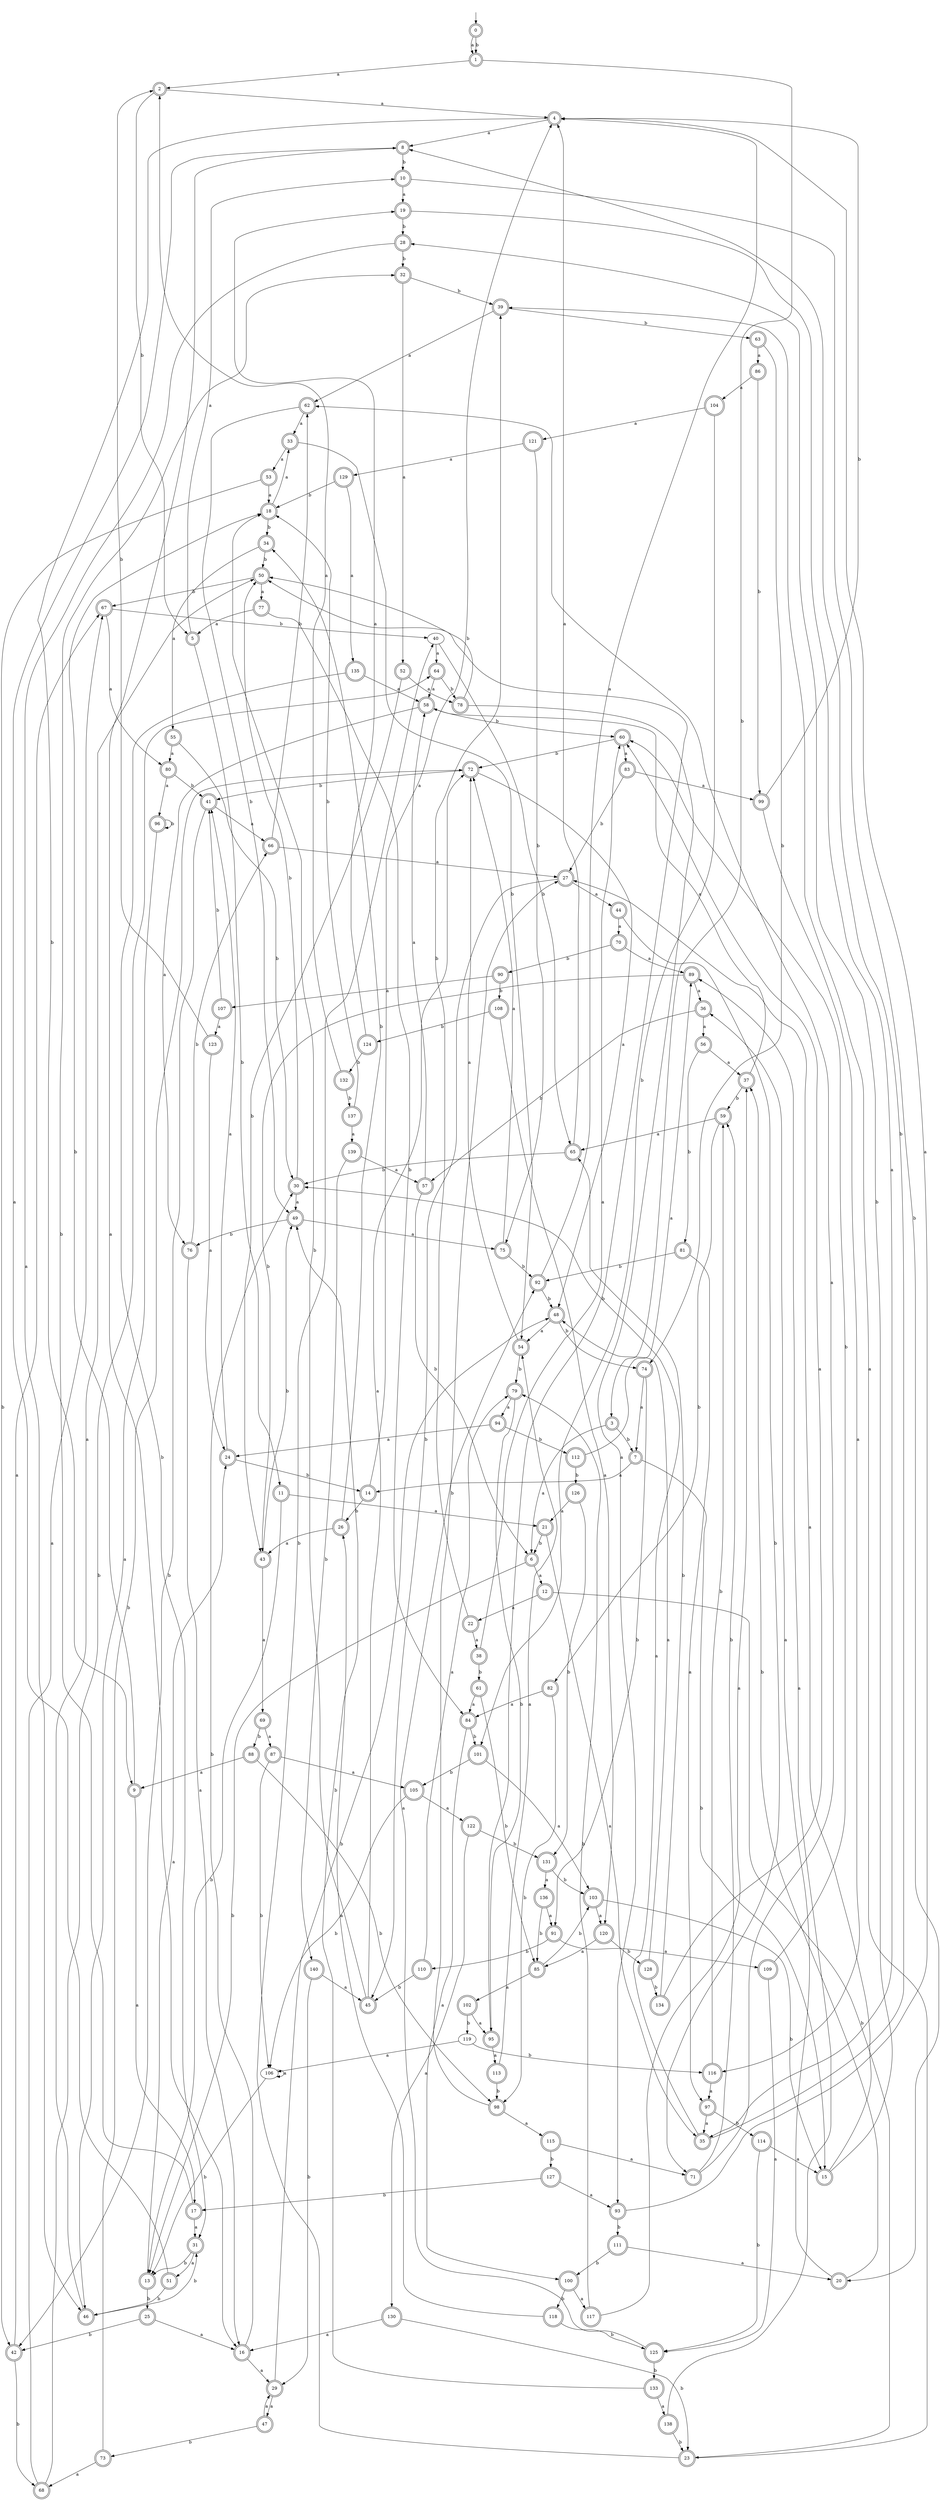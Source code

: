 digraph RandomDFA {
  __start0 [label="", shape=none];
  __start0 -> 0 [label=""];
  0 [shape=circle] [shape=doublecircle]
  0 -> 1 [label="a"]
  0 -> 1 [label="b"]
  1 [shape=doublecircle]
  1 -> 2 [label="a"]
  1 -> 3 [label="b"]
  2 [shape=doublecircle]
  2 -> 4 [label="a"]
  2 -> 5 [label="b"]
  3 [shape=doublecircle]
  3 -> 6 [label="a"]
  3 -> 7 [label="b"]
  4 [shape=doublecircle]
  4 -> 8 [label="a"]
  4 -> 9 [label="b"]
  5 [shape=doublecircle]
  5 -> 10 [label="a"]
  5 -> 11 [label="b"]
  6 [shape=doublecircle]
  6 -> 12 [label="a"]
  6 -> 13 [label="b"]
  7 [shape=doublecircle]
  7 -> 14 [label="a"]
  7 -> 15 [label="b"]
  8 [shape=doublecircle]
  8 -> 16 [label="a"]
  8 -> 10 [label="b"]
  9 [shape=doublecircle]
  9 -> 17 [label="a"]
  9 -> 18 [label="b"]
  10 [shape=doublecircle]
  10 -> 19 [label="a"]
  10 -> 20 [label="b"]
  11 [shape=doublecircle]
  11 -> 21 [label="a"]
  11 -> 13 [label="b"]
  12 [shape=doublecircle]
  12 -> 22 [label="a"]
  12 -> 23 [label="b"]
  13 [shape=doublecircle]
  13 -> 24 [label="a"]
  13 -> 25 [label="b"]
  14 [shape=doublecircle]
  14 -> 4 [label="a"]
  14 -> 26 [label="b"]
  15 [shape=doublecircle]
  15 -> 27 [label="a"]
  15 -> 28 [label="b"]
  16 [shape=doublecircle]
  16 -> 29 [label="a"]
  16 -> 30 [label="b"]
  17 [shape=doublecircle]
  17 -> 31 [label="a"]
  17 -> 32 [label="b"]
  18 [shape=doublecircle]
  18 -> 33 [label="a"]
  18 -> 34 [label="b"]
  19 [shape=doublecircle]
  19 -> 35 [label="a"]
  19 -> 28 [label="b"]
  20 [shape=doublecircle]
  20 -> 36 [label="a"]
  20 -> 37 [label="b"]
  21 [shape=doublecircle]
  21 -> 35 [label="a"]
  21 -> 6 [label="b"]
  22 [shape=doublecircle]
  22 -> 38 [label="a"]
  22 -> 39 [label="b"]
  23 [shape=doublecircle]
  23 -> 39 [label="a"]
  23 -> 40 [label="b"]
  24 [shape=doublecircle]
  24 -> 41 [label="a"]
  24 -> 14 [label="b"]
  25 [shape=doublecircle]
  25 -> 16 [label="a"]
  25 -> 42 [label="b"]
  26 [shape=doublecircle]
  26 -> 43 [label="a"]
  26 -> 34 [label="b"]
  27 [shape=doublecircle]
  27 -> 44 [label="a"]
  27 -> 45 [label="b"]
  28 [shape=doublecircle]
  28 -> 46 [label="a"]
  28 -> 32 [label="b"]
  29 [shape=doublecircle]
  29 -> 47 [label="a"]
  29 -> 48 [label="b"]
  30 [shape=doublecircle]
  30 -> 49 [label="a"]
  30 -> 50 [label="b"]
  31 [shape=doublecircle]
  31 -> 51 [label="a"]
  31 -> 13 [label="b"]
  32 [shape=doublecircle]
  32 -> 52 [label="a"]
  32 -> 39 [label="b"]
  33 [shape=doublecircle]
  33 -> 53 [label="a"]
  33 -> 54 [label="b"]
  34 [shape=doublecircle]
  34 -> 55 [label="a"]
  34 -> 50 [label="b"]
  35 [shape=doublecircle]
  35 -> 30 [label="a"]
  35 -> 8 [label="b"]
  36 [shape=doublecircle]
  36 -> 56 [label="a"]
  36 -> 57 [label="b"]
  37 [shape=doublecircle]
  37 -> 58 [label="a"]
  37 -> 59 [label="b"]
  38 [shape=doublecircle]
  38 -> 60 [label="a"]
  38 -> 61 [label="b"]
  39 [shape=doublecircle]
  39 -> 62 [label="a"]
  39 -> 63 [label="b"]
  40
  40 -> 64 [label="a"]
  40 -> 65 [label="b"]
  41 [shape=doublecircle]
  41 -> 66 [label="a"]
  41 -> 42 [label="b"]
  42 [shape=doublecircle]
  42 -> 67 [label="a"]
  42 -> 68 [label="b"]
  43 [shape=doublecircle]
  43 -> 69 [label="a"]
  43 -> 49 [label="b"]
  44 [shape=doublecircle]
  44 -> 70 [label="a"]
  44 -> 71 [label="b"]
  45 [shape=doublecircle]
  45 -> 72 [label="a"]
  45 -> 18 [label="b"]
  46 [shape=doublecircle]
  46 -> 50 [label="a"]
  46 -> 31 [label="b"]
  47 [shape=doublecircle]
  47 -> 29 [label="a"]
  47 -> 73 [label="b"]
  48 [shape=doublecircle]
  48 -> 54 [label="a"]
  48 -> 74 [label="b"]
  49 [shape=doublecircle]
  49 -> 75 [label="a"]
  49 -> 76 [label="b"]
  50 [shape=doublecircle]
  50 -> 77 [label="a"]
  50 -> 67 [label="b"]
  51 [shape=doublecircle]
  51 -> 8 [label="a"]
  51 -> 46 [label="b"]
  52 [shape=doublecircle]
  52 -> 78 [label="a"]
  52 -> 43 [label="b"]
  53 [shape=doublecircle]
  53 -> 18 [label="a"]
  53 -> 42 [label="b"]
  54 [shape=doublecircle]
  54 -> 72 [label="a"]
  54 -> 79 [label="b"]
  55 [shape=doublecircle]
  55 -> 80 [label="a"]
  55 -> 30 [label="b"]
  56 [shape=doublecircle]
  56 -> 37 [label="a"]
  56 -> 81 [label="b"]
  57 [shape=doublecircle]
  57 -> 58 [label="a"]
  57 -> 6 [label="b"]
  58 [shape=doublecircle]
  58 -> 76 [label="a"]
  58 -> 60 [label="b"]
  59 [shape=doublecircle]
  59 -> 65 [label="a"]
  59 -> 82 [label="b"]
  60 [shape=doublecircle]
  60 -> 83 [label="a"]
  60 -> 72 [label="b"]
  61 [shape=doublecircle]
  61 -> 84 [label="a"]
  61 -> 85 [label="b"]
  62 [shape=doublecircle]
  62 -> 33 [label="a"]
  62 -> 49 [label="b"]
  63 [shape=doublecircle]
  63 -> 86 [label="a"]
  63 -> 74 [label="b"]
  64 [shape=doublecircle]
  64 -> 58 [label="a"]
  64 -> 78 [label="b"]
  65 [shape=doublecircle]
  65 -> 4 [label="a"]
  65 -> 30 [label="b"]
  66 [shape=doublecircle]
  66 -> 27 [label="a"]
  66 -> 62 [label="b"]
  67 [shape=doublecircle]
  67 -> 80 [label="a"]
  67 -> 40 [label="b"]
  68 [shape=doublecircle]
  68 -> 67 [label="a"]
  68 -> 64 [label="b"]
  69 [shape=doublecircle]
  69 -> 87 [label="a"]
  69 -> 88 [label="b"]
  70 [shape=doublecircle]
  70 -> 89 [label="a"]
  70 -> 90 [label="b"]
  71 [shape=doublecircle]
  71 -> 62 [label="a"]
  71 -> 59 [label="b"]
  72 [shape=doublecircle]
  72 -> 48 [label="a"]
  72 -> 41 [label="b"]
  73 [shape=doublecircle]
  73 -> 68 [label="a"]
  73 -> 72 [label="b"]
  74 [shape=doublecircle]
  74 -> 7 [label="a"]
  74 -> 91 [label="b"]
  75 [shape=doublecircle]
  75 -> 72 [label="a"]
  75 -> 92 [label="b"]
  76 [shape=doublecircle]
  76 -> 16 [label="a"]
  76 -> 66 [label="b"]
  77 [shape=doublecircle]
  77 -> 5 [label="a"]
  77 -> 84 [label="b"]
  78 [shape=doublecircle]
  78 -> 93 [label="a"]
  78 -> 50 [label="b"]
  79 [shape=doublecircle]
  79 -> 94 [label="a"]
  79 -> 95 [label="b"]
  80 [shape=doublecircle]
  80 -> 96 [label="a"]
  80 -> 41 [label="b"]
  81 [shape=doublecircle]
  81 -> 97 [label="a"]
  81 -> 92 [label="b"]
  82 [shape=doublecircle]
  82 -> 84 [label="a"]
  82 -> 98 [label="b"]
  83 [shape=doublecircle]
  83 -> 99 [label="a"]
  83 -> 27 [label="b"]
  84 [shape=doublecircle]
  84 -> 100 [label="a"]
  84 -> 101 [label="b"]
  85 [shape=doublecircle]
  85 -> 102 [label="a"]
  85 -> 103 [label="b"]
  86 [shape=doublecircle]
  86 -> 104 [label="a"]
  86 -> 99 [label="b"]
  87 [shape=doublecircle]
  87 -> 105 [label="a"]
  87 -> 106 [label="b"]
  88 [shape=doublecircle]
  88 -> 9 [label="a"]
  88 -> 98 [label="b"]
  89 [shape=doublecircle]
  89 -> 36 [label="a"]
  89 -> 43 [label="b"]
  90 [shape=doublecircle]
  90 -> 107 [label="a"]
  90 -> 108 [label="b"]
  91 [shape=doublecircle]
  91 -> 109 [label="a"]
  91 -> 110 [label="b"]
  92 [shape=doublecircle]
  92 -> 4 [label="a"]
  92 -> 48 [label="b"]
  93 [shape=doublecircle]
  93 -> 4 [label="a"]
  93 -> 111 [label="b"]
  94 [shape=doublecircle]
  94 -> 24 [label="a"]
  94 -> 112 [label="b"]
  95 [shape=doublecircle]
  95 -> 113 [label="a"]
  95 -> 50 [label="b"]
  96 [shape=doublecircle]
  96 -> 46 [label="a"]
  96 -> 96 [label="b"]
  97 [shape=doublecircle]
  97 -> 35 [label="a"]
  97 -> 114 [label="b"]
  98 [shape=doublecircle]
  98 -> 115 [label="a"]
  98 -> 27 [label="b"]
  99 [shape=doublecircle]
  99 -> 116 [label="a"]
  99 -> 4 [label="b"]
  100 [shape=doublecircle]
  100 -> 117 [label="a"]
  100 -> 118 [label="b"]
  101 [shape=doublecircle]
  101 -> 103 [label="a"]
  101 -> 105 [label="b"]
  102 [shape=doublecircle]
  102 -> 95 [label="a"]
  102 -> 119 [label="b"]
  103 [shape=doublecircle]
  103 -> 120 [label="a"]
  103 -> 15 [label="b"]
  104 [shape=doublecircle]
  104 -> 121 [label="a"]
  104 -> 101 [label="b"]
  105 [shape=doublecircle]
  105 -> 122 [label="a"]
  105 -> 106 [label="b"]
  106
  106 -> 106 [label="a"]
  106 -> 13 [label="b"]
  107 [shape=doublecircle]
  107 -> 123 [label="a"]
  107 -> 41 [label="b"]
  108 [shape=doublecircle]
  108 -> 120 [label="a"]
  108 -> 124 [label="b"]
  109 [shape=doublecircle]
  109 -> 125 [label="a"]
  109 -> 60 [label="b"]
  110 [shape=doublecircle]
  110 -> 79 [label="a"]
  110 -> 45 [label="b"]
  111 [shape=doublecircle]
  111 -> 20 [label="a"]
  111 -> 100 [label="b"]
  112 [shape=doublecircle]
  112 -> 89 [label="a"]
  112 -> 126 [label="b"]
  113 [shape=doublecircle]
  113 -> 54 [label="a"]
  113 -> 98 [label="b"]
  114 [shape=doublecircle]
  114 -> 15 [label="a"]
  114 -> 125 [label="b"]
  115 [shape=doublecircle]
  115 -> 71 [label="a"]
  115 -> 127 [label="b"]
  116 [shape=doublecircle]
  116 -> 97 [label="a"]
  116 -> 59 [label="b"]
  117 [shape=doublecircle]
  117 -> 37 [label="a"]
  117 -> 79 [label="b"]
  118 [shape=doublecircle]
  118 -> 26 [label="a"]
  118 -> 125 [label="b"]
  119
  119 -> 106 [label="a"]
  119 -> 116 [label="b"]
  120 [shape=doublecircle]
  120 -> 85 [label="a"]
  120 -> 128 [label="b"]
  121 [shape=doublecircle]
  121 -> 129 [label="a"]
  121 -> 75 [label="b"]
  122 [shape=doublecircle]
  122 -> 130 [label="a"]
  122 -> 131 [label="b"]
  123 [shape=doublecircle]
  123 -> 24 [label="a"]
  123 -> 2 [label="b"]
  124 [shape=doublecircle]
  124 -> 19 [label="a"]
  124 -> 132 [label="b"]
  125 [shape=doublecircle]
  125 -> 92 [label="a"]
  125 -> 133 [label="b"]
  126 [shape=doublecircle]
  126 -> 21 [label="a"]
  126 -> 131 [label="b"]
  127 [shape=doublecircle]
  127 -> 93 [label="a"]
  127 -> 17 [label="b"]
  128 [shape=doublecircle]
  128 -> 48 [label="a"]
  128 -> 134 [label="b"]
  129 [shape=doublecircle]
  129 -> 135 [label="a"]
  129 -> 18 [label="b"]
  130 [shape=doublecircle]
  130 -> 16 [label="a"]
  130 -> 23 [label="b"]
  131 [shape=doublecircle]
  131 -> 136 [label="a"]
  131 -> 103 [label="b"]
  132 [shape=doublecircle]
  132 -> 2 [label="a"]
  132 -> 137 [label="b"]
  133 [shape=doublecircle]
  133 -> 138 [label="a"]
  133 -> 49 [label="b"]
  134 [shape=doublecircle]
  134 -> 60 [label="a"]
  134 -> 65 [label="b"]
  135 [shape=doublecircle]
  135 -> 58 [label="a"]
  135 -> 31 [label="b"]
  136 [shape=doublecircle]
  136 -> 91 [label="a"]
  136 -> 85 [label="b"]
  137 [shape=doublecircle]
  137 -> 139 [label="a"]
  137 -> 18 [label="b"]
  138 [shape=doublecircle]
  138 -> 89 [label="a"]
  138 -> 23 [label="b"]
  139 [shape=doublecircle]
  139 -> 57 [label="a"]
  139 -> 140 [label="b"]
  140 [shape=doublecircle]
  140 -> 45 [label="a"]
  140 -> 29 [label="b"]
}
